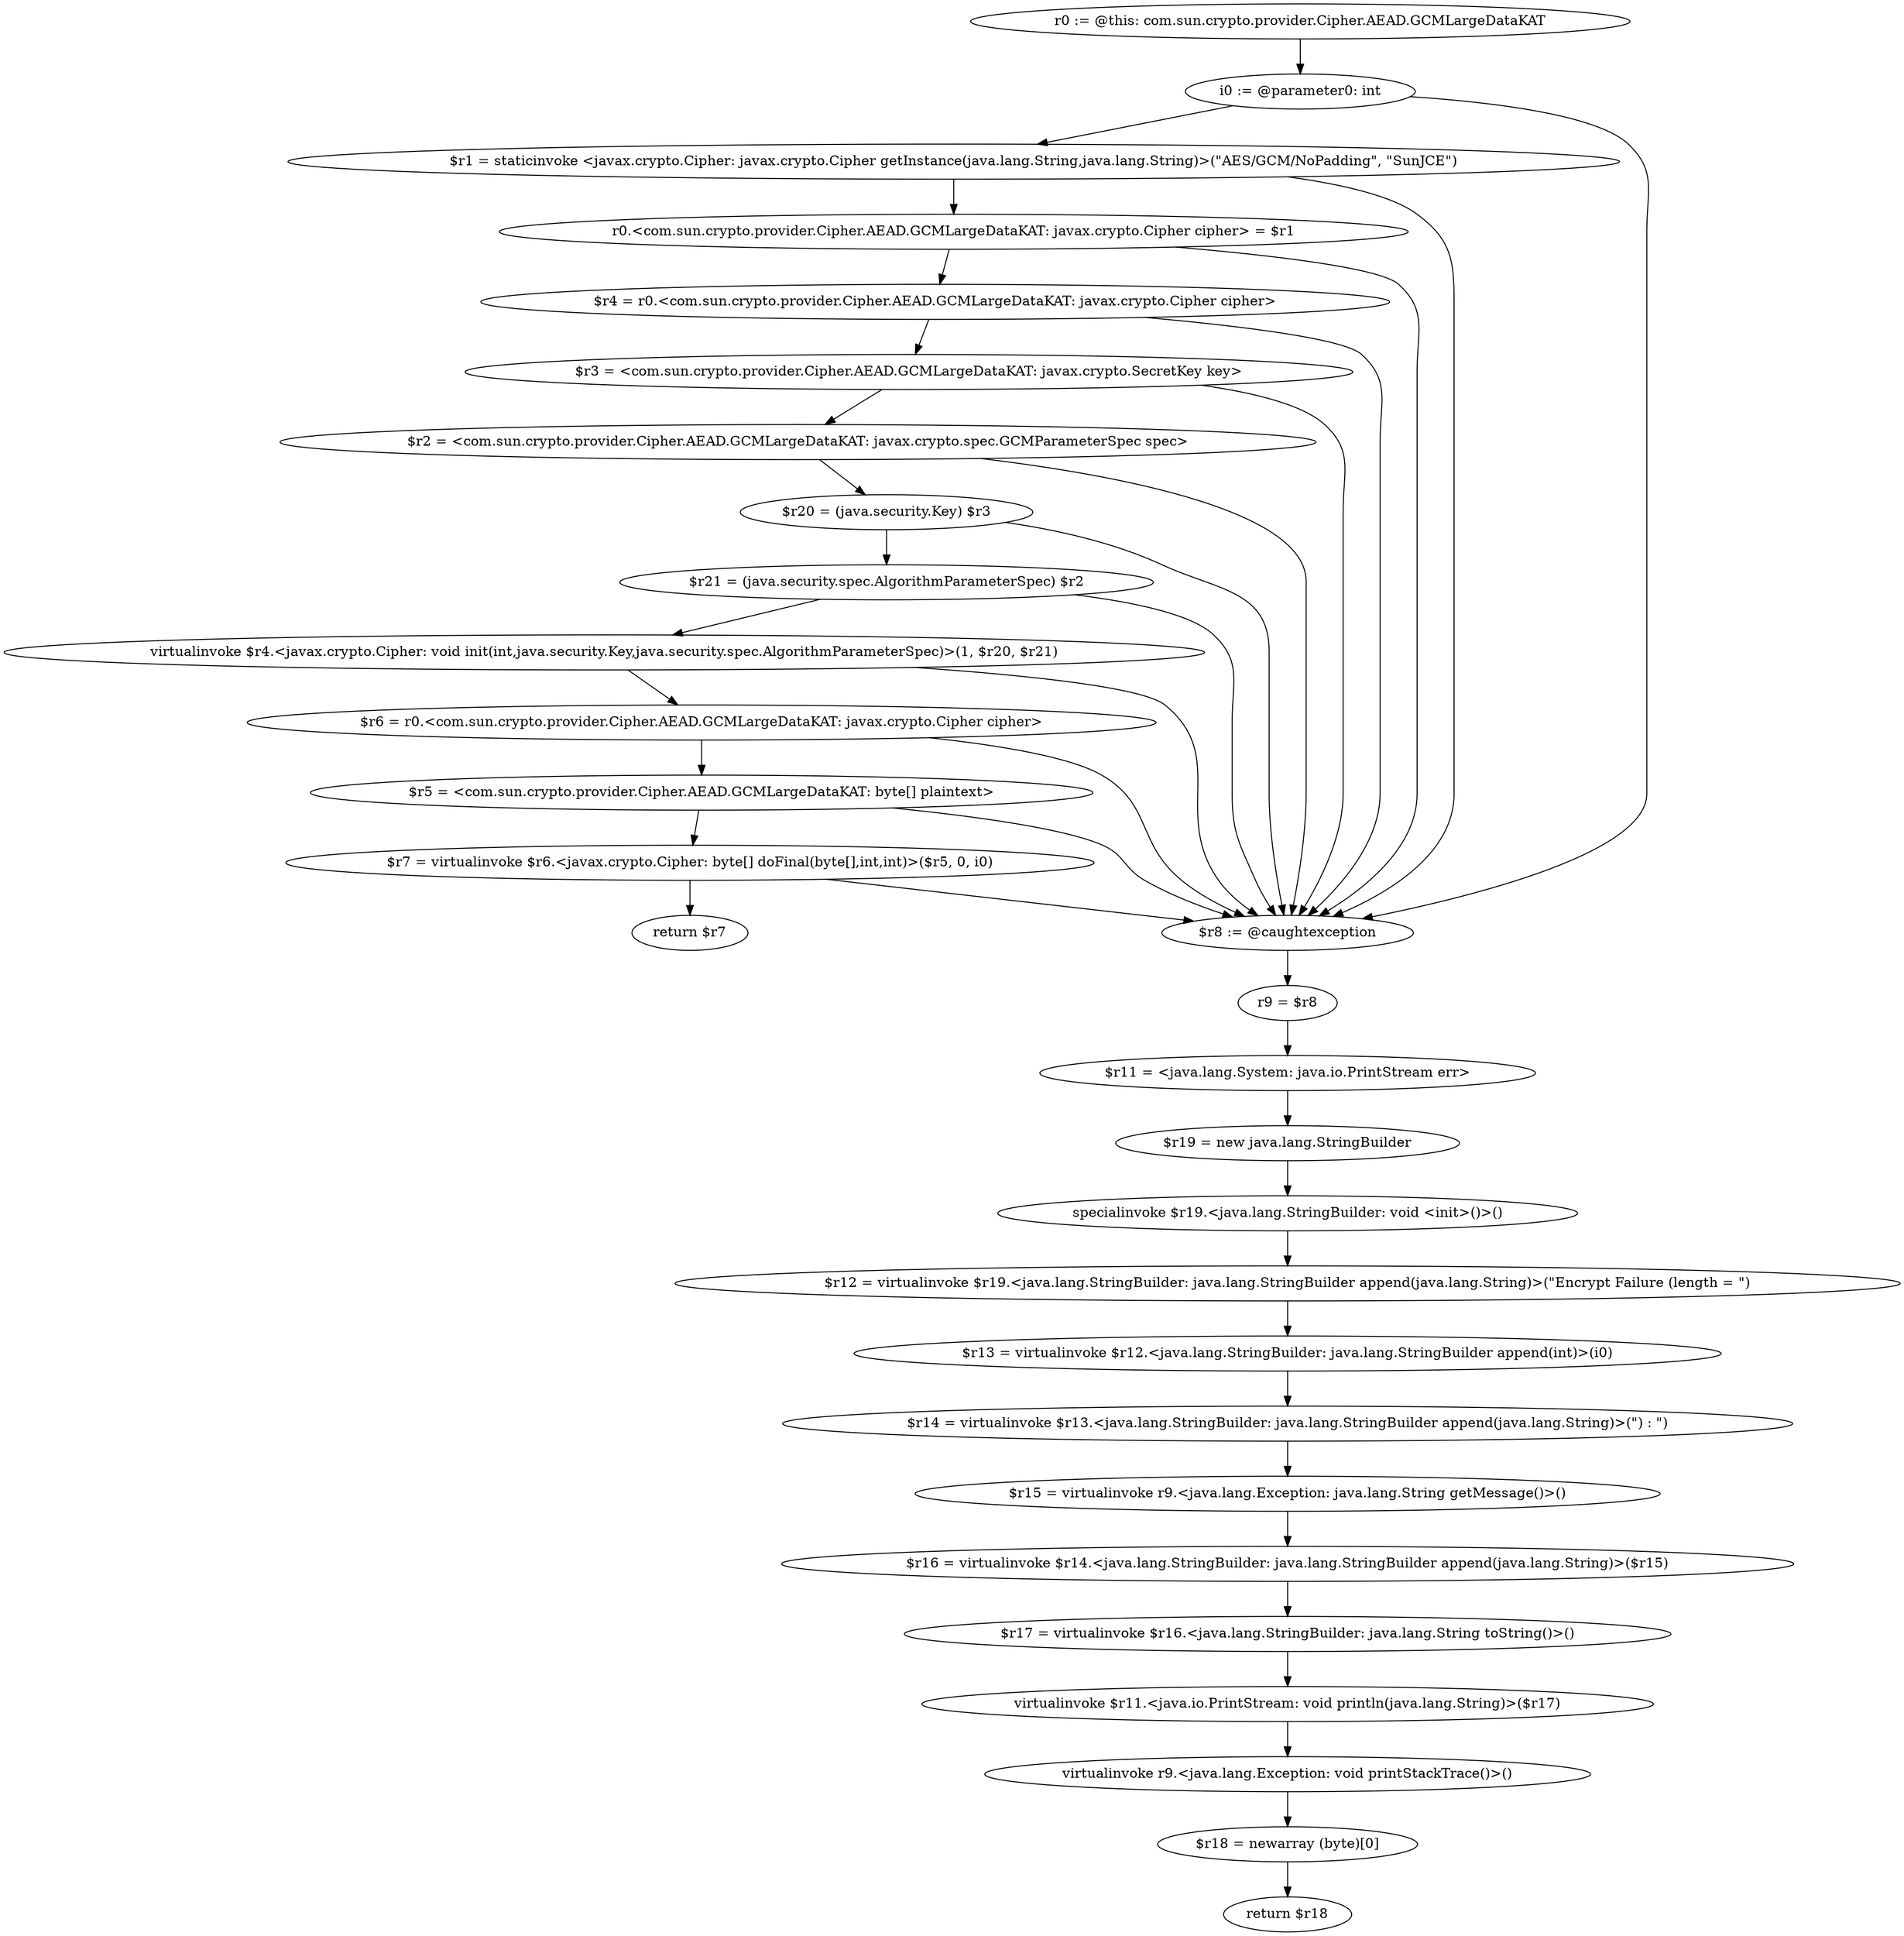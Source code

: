 digraph "unitGraph" {
    "r0 := @this: com.sun.crypto.provider.Cipher.AEAD.GCMLargeDataKAT"
    "i0 := @parameter0: int"
    "$r1 = staticinvoke <javax.crypto.Cipher: javax.crypto.Cipher getInstance(java.lang.String,java.lang.String)>(\"AES/GCM/NoPadding\", \"SunJCE\")"
    "r0.<com.sun.crypto.provider.Cipher.AEAD.GCMLargeDataKAT: javax.crypto.Cipher cipher> = $r1"
    "$r4 = r0.<com.sun.crypto.provider.Cipher.AEAD.GCMLargeDataKAT: javax.crypto.Cipher cipher>"
    "$r3 = <com.sun.crypto.provider.Cipher.AEAD.GCMLargeDataKAT: javax.crypto.SecretKey key>"
    "$r2 = <com.sun.crypto.provider.Cipher.AEAD.GCMLargeDataKAT: javax.crypto.spec.GCMParameterSpec spec>"
    "$r20 = (java.security.Key) $r3"
    "$r21 = (java.security.spec.AlgorithmParameterSpec) $r2"
    "virtualinvoke $r4.<javax.crypto.Cipher: void init(int,java.security.Key,java.security.spec.AlgorithmParameterSpec)>(1, $r20, $r21)"
    "$r6 = r0.<com.sun.crypto.provider.Cipher.AEAD.GCMLargeDataKAT: javax.crypto.Cipher cipher>"
    "$r5 = <com.sun.crypto.provider.Cipher.AEAD.GCMLargeDataKAT: byte[] plaintext>"
    "$r7 = virtualinvoke $r6.<javax.crypto.Cipher: byte[] doFinal(byte[],int,int)>($r5, 0, i0)"
    "return $r7"
    "$r8 := @caughtexception"
    "r9 = $r8"
    "$r11 = <java.lang.System: java.io.PrintStream err>"
    "$r19 = new java.lang.StringBuilder"
    "specialinvoke $r19.<java.lang.StringBuilder: void <init>()>()"
    "$r12 = virtualinvoke $r19.<java.lang.StringBuilder: java.lang.StringBuilder append(java.lang.String)>(\"Encrypt Failure (length = \")"
    "$r13 = virtualinvoke $r12.<java.lang.StringBuilder: java.lang.StringBuilder append(int)>(i0)"
    "$r14 = virtualinvoke $r13.<java.lang.StringBuilder: java.lang.StringBuilder append(java.lang.String)>(\") : \")"
    "$r15 = virtualinvoke r9.<java.lang.Exception: java.lang.String getMessage()>()"
    "$r16 = virtualinvoke $r14.<java.lang.StringBuilder: java.lang.StringBuilder append(java.lang.String)>($r15)"
    "$r17 = virtualinvoke $r16.<java.lang.StringBuilder: java.lang.String toString()>()"
    "virtualinvoke $r11.<java.io.PrintStream: void println(java.lang.String)>($r17)"
    "virtualinvoke r9.<java.lang.Exception: void printStackTrace()>()"
    "$r18 = newarray (byte)[0]"
    "return $r18"
    "r0 := @this: com.sun.crypto.provider.Cipher.AEAD.GCMLargeDataKAT"->"i0 := @parameter0: int";
    "i0 := @parameter0: int"->"$r1 = staticinvoke <javax.crypto.Cipher: javax.crypto.Cipher getInstance(java.lang.String,java.lang.String)>(\"AES/GCM/NoPadding\", \"SunJCE\")";
    "i0 := @parameter0: int"->"$r8 := @caughtexception";
    "$r1 = staticinvoke <javax.crypto.Cipher: javax.crypto.Cipher getInstance(java.lang.String,java.lang.String)>(\"AES/GCM/NoPadding\", \"SunJCE\")"->"r0.<com.sun.crypto.provider.Cipher.AEAD.GCMLargeDataKAT: javax.crypto.Cipher cipher> = $r1";
    "$r1 = staticinvoke <javax.crypto.Cipher: javax.crypto.Cipher getInstance(java.lang.String,java.lang.String)>(\"AES/GCM/NoPadding\", \"SunJCE\")"->"$r8 := @caughtexception";
    "r0.<com.sun.crypto.provider.Cipher.AEAD.GCMLargeDataKAT: javax.crypto.Cipher cipher> = $r1"->"$r4 = r0.<com.sun.crypto.provider.Cipher.AEAD.GCMLargeDataKAT: javax.crypto.Cipher cipher>";
    "r0.<com.sun.crypto.provider.Cipher.AEAD.GCMLargeDataKAT: javax.crypto.Cipher cipher> = $r1"->"$r8 := @caughtexception";
    "$r4 = r0.<com.sun.crypto.provider.Cipher.AEAD.GCMLargeDataKAT: javax.crypto.Cipher cipher>"->"$r3 = <com.sun.crypto.provider.Cipher.AEAD.GCMLargeDataKAT: javax.crypto.SecretKey key>";
    "$r4 = r0.<com.sun.crypto.provider.Cipher.AEAD.GCMLargeDataKAT: javax.crypto.Cipher cipher>"->"$r8 := @caughtexception";
    "$r3 = <com.sun.crypto.provider.Cipher.AEAD.GCMLargeDataKAT: javax.crypto.SecretKey key>"->"$r2 = <com.sun.crypto.provider.Cipher.AEAD.GCMLargeDataKAT: javax.crypto.spec.GCMParameterSpec spec>";
    "$r3 = <com.sun.crypto.provider.Cipher.AEAD.GCMLargeDataKAT: javax.crypto.SecretKey key>"->"$r8 := @caughtexception";
    "$r2 = <com.sun.crypto.provider.Cipher.AEAD.GCMLargeDataKAT: javax.crypto.spec.GCMParameterSpec spec>"->"$r20 = (java.security.Key) $r3";
    "$r2 = <com.sun.crypto.provider.Cipher.AEAD.GCMLargeDataKAT: javax.crypto.spec.GCMParameterSpec spec>"->"$r8 := @caughtexception";
    "$r20 = (java.security.Key) $r3"->"$r21 = (java.security.spec.AlgorithmParameterSpec) $r2";
    "$r20 = (java.security.Key) $r3"->"$r8 := @caughtexception";
    "$r21 = (java.security.spec.AlgorithmParameterSpec) $r2"->"virtualinvoke $r4.<javax.crypto.Cipher: void init(int,java.security.Key,java.security.spec.AlgorithmParameterSpec)>(1, $r20, $r21)";
    "$r21 = (java.security.spec.AlgorithmParameterSpec) $r2"->"$r8 := @caughtexception";
    "virtualinvoke $r4.<javax.crypto.Cipher: void init(int,java.security.Key,java.security.spec.AlgorithmParameterSpec)>(1, $r20, $r21)"->"$r6 = r0.<com.sun.crypto.provider.Cipher.AEAD.GCMLargeDataKAT: javax.crypto.Cipher cipher>";
    "virtualinvoke $r4.<javax.crypto.Cipher: void init(int,java.security.Key,java.security.spec.AlgorithmParameterSpec)>(1, $r20, $r21)"->"$r8 := @caughtexception";
    "$r6 = r0.<com.sun.crypto.provider.Cipher.AEAD.GCMLargeDataKAT: javax.crypto.Cipher cipher>"->"$r5 = <com.sun.crypto.provider.Cipher.AEAD.GCMLargeDataKAT: byte[] plaintext>";
    "$r6 = r0.<com.sun.crypto.provider.Cipher.AEAD.GCMLargeDataKAT: javax.crypto.Cipher cipher>"->"$r8 := @caughtexception";
    "$r5 = <com.sun.crypto.provider.Cipher.AEAD.GCMLargeDataKAT: byte[] plaintext>"->"$r7 = virtualinvoke $r6.<javax.crypto.Cipher: byte[] doFinal(byte[],int,int)>($r5, 0, i0)";
    "$r5 = <com.sun.crypto.provider.Cipher.AEAD.GCMLargeDataKAT: byte[] plaintext>"->"$r8 := @caughtexception";
    "$r7 = virtualinvoke $r6.<javax.crypto.Cipher: byte[] doFinal(byte[],int,int)>($r5, 0, i0)"->"return $r7";
    "$r7 = virtualinvoke $r6.<javax.crypto.Cipher: byte[] doFinal(byte[],int,int)>($r5, 0, i0)"->"$r8 := @caughtexception";
    "$r8 := @caughtexception"->"r9 = $r8";
    "r9 = $r8"->"$r11 = <java.lang.System: java.io.PrintStream err>";
    "$r11 = <java.lang.System: java.io.PrintStream err>"->"$r19 = new java.lang.StringBuilder";
    "$r19 = new java.lang.StringBuilder"->"specialinvoke $r19.<java.lang.StringBuilder: void <init>()>()";
    "specialinvoke $r19.<java.lang.StringBuilder: void <init>()>()"->"$r12 = virtualinvoke $r19.<java.lang.StringBuilder: java.lang.StringBuilder append(java.lang.String)>(\"Encrypt Failure (length = \")";
    "$r12 = virtualinvoke $r19.<java.lang.StringBuilder: java.lang.StringBuilder append(java.lang.String)>(\"Encrypt Failure (length = \")"->"$r13 = virtualinvoke $r12.<java.lang.StringBuilder: java.lang.StringBuilder append(int)>(i0)";
    "$r13 = virtualinvoke $r12.<java.lang.StringBuilder: java.lang.StringBuilder append(int)>(i0)"->"$r14 = virtualinvoke $r13.<java.lang.StringBuilder: java.lang.StringBuilder append(java.lang.String)>(\") : \")";
    "$r14 = virtualinvoke $r13.<java.lang.StringBuilder: java.lang.StringBuilder append(java.lang.String)>(\") : \")"->"$r15 = virtualinvoke r9.<java.lang.Exception: java.lang.String getMessage()>()";
    "$r15 = virtualinvoke r9.<java.lang.Exception: java.lang.String getMessage()>()"->"$r16 = virtualinvoke $r14.<java.lang.StringBuilder: java.lang.StringBuilder append(java.lang.String)>($r15)";
    "$r16 = virtualinvoke $r14.<java.lang.StringBuilder: java.lang.StringBuilder append(java.lang.String)>($r15)"->"$r17 = virtualinvoke $r16.<java.lang.StringBuilder: java.lang.String toString()>()";
    "$r17 = virtualinvoke $r16.<java.lang.StringBuilder: java.lang.String toString()>()"->"virtualinvoke $r11.<java.io.PrintStream: void println(java.lang.String)>($r17)";
    "virtualinvoke $r11.<java.io.PrintStream: void println(java.lang.String)>($r17)"->"virtualinvoke r9.<java.lang.Exception: void printStackTrace()>()";
    "virtualinvoke r9.<java.lang.Exception: void printStackTrace()>()"->"$r18 = newarray (byte)[0]";
    "$r18 = newarray (byte)[0]"->"return $r18";
}
